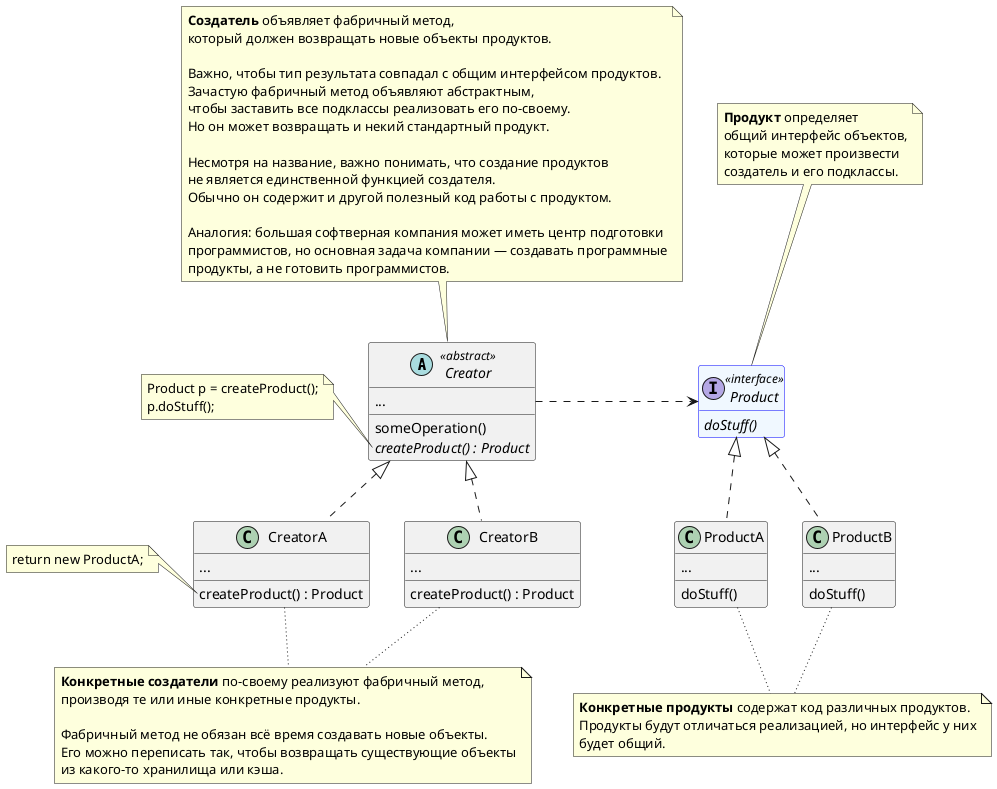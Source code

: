 @startuml
abstract class Creator << abstract >> {
    ...
    someOperation()
    {abstract} createProduct() : Product
}

note as N2
<b>Создатель</b> объявляет фабричный метод,
который должен возвращать новые объекты продуктов.

Важно, чтобы тип результата совпадал с общим интерфейсом продуктов.
Зачастую фабричный метод объявляют абстрактным,
чтобы заставить все подклассы реализовать его по-своему.
Но он может возвращать и некий стандартный продукт.

Несмотря на название, важно понимать, что создание продуктов
не является единственной функцией создателя.
Обычно он содержит и другой полезный код работы с продуктом.

Аналогия: большая софтверная компания может иметь центр подготовки
программистов, но основная задача компании — создавать программные
продукты, а не готовить программистов.
end note

Creator .up. N2

note left of Creator::createProduct
Product p = createProduct();
p.doStuff();
end note

hide empty fields
interface Product << interface >> #aliceblue;line:blue; {
    {abstract} doStuff()
}

Product <.left.. Creator

class ProductA {
    ...
    doStuff()
}

class ProductB {
    ...
    doStuff()
}

note as N3
<b>Конкретные продукты</b> содержат код различных продуктов.
Продукты будут отличаться реализацией, но интерфейс у них
будет общий.
end note

ProductA -[dotted]- N3
ProductB -[dotted]- N3

Product <|.. ProductA
Product <|.. ProductB

class CreatorA {
    ...
    createProduct() : Product
}
note left of CreatorA::createProduct
return new ProductA;
end note
class CreatorB {
    ...
    createProduct() : Product
}

note as N1
<b>Конкретные создатели</b> по-своему реализуют фабричный метод,
производя те или иные конкретные продукты.

Фабричный метод не обязан всё время создавать новые объекты.
Его можно переписать так, чтобы возвращать существующие объекты
из какого-то хранилища или кэша.
end note

CreatorA -[dotted]- N1
CreatorB -[dotted]- N1

Creator <|.. CreatorA
Creator <|.. CreatorB


note top of Product
<b>Продукт</b> определяет
общий интерфейс объектов,
которые может произвести
создатель и его подклассы.
end note

@enduml